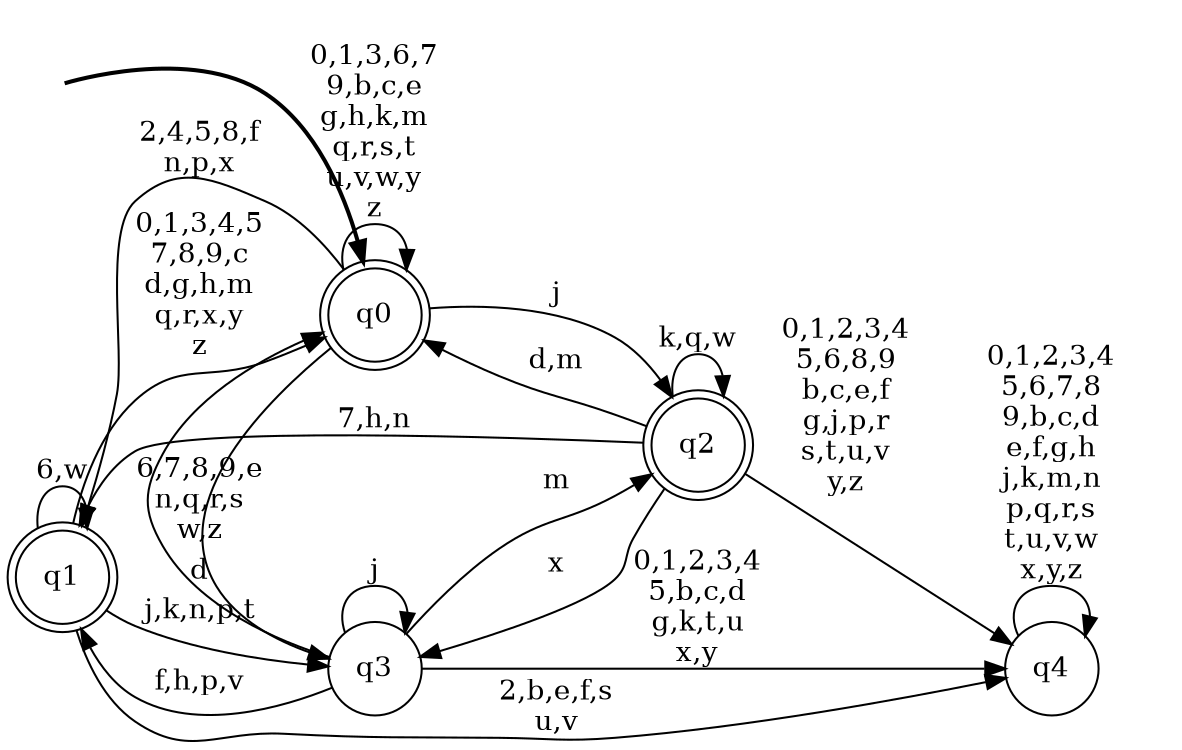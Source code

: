 digraph BlueStar {
__start0 [style = invis, shape = none, label = "", width = 0, height = 0];

rankdir=LR;
size="8,5";

s0 [style="rounded,filled", color="black", fillcolor="white" shape="doublecircle", label="q0"];
s1 [style="rounded,filled", color="black", fillcolor="white" shape="doublecircle", label="q1"];
s2 [style="rounded,filled", color="black", fillcolor="white" shape="doublecircle", label="q2"];
s3 [style="filled", color="black", fillcolor="white" shape="circle", label="q3"];
s4 [style="filled", color="black", fillcolor="white" shape="circle", label="q4"];
subgraph cluster_main { 
	graph [pad=".75", ranksep="0.15", nodesep="0.15"];
	 style=invis; 
	__start0 -> s0 [penwidth=2];
}
s0 -> s0 [label="0,1,3,6,7\n9,b,c,e\ng,h,k,m\nq,r,s,t\nu,v,w,y\nz"];
s0 -> s1 [label="2,4,5,8,f\nn,p,x"];
s0 -> s2 [label="j"];
s0 -> s3 [label="d"];
s1 -> s0 [label="0,1,3,4,5\n7,8,9,c\nd,g,h,m\nq,r,x,y\nz"];
s1 -> s1 [label="6,w"];
s1 -> s3 [label="j,k,n,p,t"];
s1 -> s4 [label="2,b,e,f,s\nu,v"];
s2 -> s0 [label="d,m"];
s2 -> s1 [label="7,h,n"];
s2 -> s2 [label="k,q,w"];
s2 -> s3 [label="x"];
s2 -> s4 [label="0,1,2,3,4\n5,6,8,9\nb,c,e,f\ng,j,p,r\ns,t,u,v\ny,z"];
s3 -> s0 [label="6,7,8,9,e\nn,q,r,s\nw,z"];
s3 -> s1 [label="f,h,p,v"];
s3 -> s2 [label="m"];
s3 -> s3 [label="j"];
s3 -> s4 [label="0,1,2,3,4\n5,b,c,d\ng,k,t,u\nx,y"];
s4 -> s4 [label="0,1,2,3,4\n5,6,7,8\n9,b,c,d\ne,f,g,h\nj,k,m,n\np,q,r,s\nt,u,v,w\nx,y,z"];

}